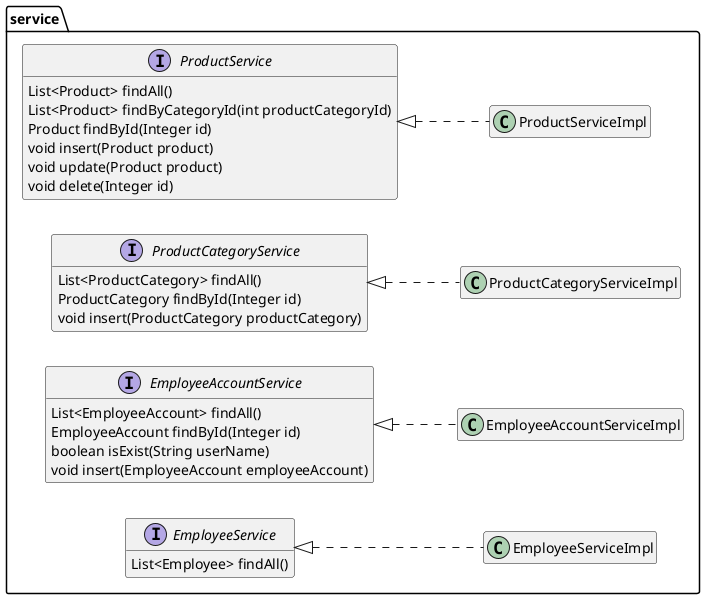 @startuml

skinparam shadowing false
hide empty methods
hide empty fields
left to right direction

package service{
    interface ProductService{
        List<Product> findAll()
        List<Product> findByCategoryId(int productCategoryId)
        Product findById(Integer id)
        void insert(Product product)
        void update(Product product)
        void delete(Integer id)
    }
    class ProductServiceImpl

    interface ProductCategoryService{
        List<ProductCategory> findAll()
        ProductCategory findById(Integer id)
        void insert(ProductCategory productCategory)
    }
    class ProductCategoryServiceImpl


    interface EmployeeAccountService{
        List<EmployeeAccount> findAll()
        EmployeeAccount findById(Integer id)
        boolean isExist(String userName)
        void insert(EmployeeAccount employeeAccount)
    }
    class EmployeeAccountServiceImpl

    interface EmployeeService{
        List<Employee> findAll()
    }
    class EmployeeServiceImpl
}

EmployeeAccountService <|.. EmployeeAccountServiceImpl
EmployeeService <|.. EmployeeServiceImpl
ProductService <|.. ProductServiceImpl
ProductCategoryService <|.. ProductCategoryServiceImpl

@enduml